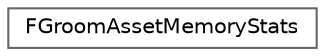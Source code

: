 digraph "Graphical Class Hierarchy"
{
 // INTERACTIVE_SVG=YES
 // LATEX_PDF_SIZE
  bgcolor="transparent";
  edge [fontname=Helvetica,fontsize=10,labelfontname=Helvetica,labelfontsize=10];
  node [fontname=Helvetica,fontsize=10,shape=box,height=0.2,width=0.4];
  rankdir="LR";
  Node0 [id="Node000000",label="FGroomAssetMemoryStats",height=0.2,width=0.4,color="grey40", fillcolor="white", style="filled",URL="$da/d91/structFGroomAssetMemoryStats.html",tooltip=" "];
}
